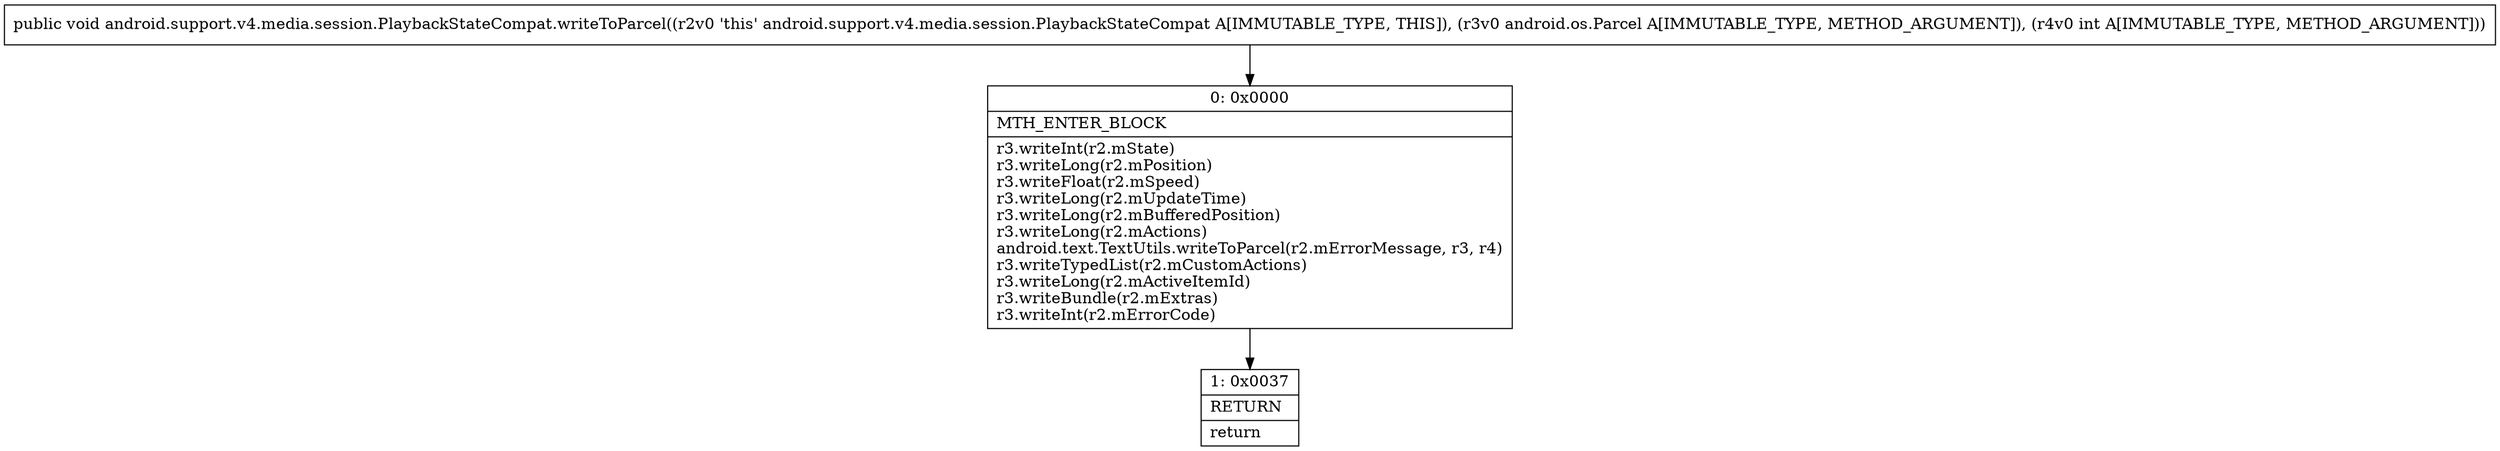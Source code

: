 digraph "CFG forandroid.support.v4.media.session.PlaybackStateCompat.writeToParcel(Landroid\/os\/Parcel;I)V" {
Node_0 [shape=record,label="{0\:\ 0x0000|MTH_ENTER_BLOCK\l|r3.writeInt(r2.mState)\lr3.writeLong(r2.mPosition)\lr3.writeFloat(r2.mSpeed)\lr3.writeLong(r2.mUpdateTime)\lr3.writeLong(r2.mBufferedPosition)\lr3.writeLong(r2.mActions)\landroid.text.TextUtils.writeToParcel(r2.mErrorMessage, r3, r4)\lr3.writeTypedList(r2.mCustomActions)\lr3.writeLong(r2.mActiveItemId)\lr3.writeBundle(r2.mExtras)\lr3.writeInt(r2.mErrorCode)\l}"];
Node_1 [shape=record,label="{1\:\ 0x0037|RETURN\l|return\l}"];
MethodNode[shape=record,label="{public void android.support.v4.media.session.PlaybackStateCompat.writeToParcel((r2v0 'this' android.support.v4.media.session.PlaybackStateCompat A[IMMUTABLE_TYPE, THIS]), (r3v0 android.os.Parcel A[IMMUTABLE_TYPE, METHOD_ARGUMENT]), (r4v0 int A[IMMUTABLE_TYPE, METHOD_ARGUMENT])) }"];
MethodNode -> Node_0;
Node_0 -> Node_1;
}

